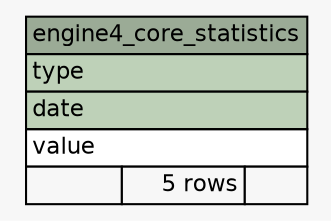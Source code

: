 // dot 2.38.0 on Windows 10 10.0
// SchemaSpy rev 590
digraph "engine4_core_statistics" {
  graph [
    rankdir="RL"
    bgcolor="#f7f7f7"
    nodesep="0.18"
    ranksep="0.46"
    fontname="Helvetica"
    fontsize="11"
  ];
  node [
    fontname="Helvetica"
    fontsize="11"
    shape="plaintext"
  ];
  edge [
    arrowsize="0.8"
  ];
  "engine4_core_statistics" [
    label=<
    <TABLE BORDER="0" CELLBORDER="1" CELLSPACING="0" BGCOLOR="#ffffff">
      <TR><TD COLSPAN="3" BGCOLOR="#9bab96" ALIGN="CENTER">engine4_core_statistics</TD></TR>
      <TR><TD PORT="type" COLSPAN="3" BGCOLOR="#bed1b8" ALIGN="LEFT">type</TD></TR>
      <TR><TD PORT="date" COLSPAN="3" BGCOLOR="#bed1b8" ALIGN="LEFT">date</TD></TR>
      <TR><TD PORT="value" COLSPAN="3" ALIGN="LEFT">value</TD></TR>
      <TR><TD ALIGN="LEFT" BGCOLOR="#f7f7f7">  </TD><TD ALIGN="RIGHT" BGCOLOR="#f7f7f7">5 rows</TD><TD ALIGN="RIGHT" BGCOLOR="#f7f7f7">  </TD></TR>
    </TABLE>>
    URL="tables/engine4_core_statistics.html"
    tooltip="engine4_core_statistics"
  ];
}
